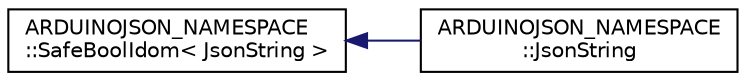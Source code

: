 digraph "Graphical Class Hierarchy"
{
 // LATEX_PDF_SIZE
  edge [fontname="Helvetica",fontsize="10",labelfontname="Helvetica",labelfontsize="10"];
  node [fontname="Helvetica",fontsize="10",shape=record];
  rankdir="LR";
  Node0 [label="ARDUINOJSON_NAMESPACE\l::SafeBoolIdom\< JsonString \>",height=0.2,width=0.4,color="black", fillcolor="white", style="filled",URL="$classARDUINOJSON__NAMESPACE_1_1SafeBoolIdom.html",tooltip=" "];
  Node0 -> Node1 [dir="back",color="midnightblue",fontsize="10",style="solid",fontname="Helvetica"];
  Node1 [label="ARDUINOJSON_NAMESPACE\l::JsonString",height=0.2,width=0.4,color="black", fillcolor="white", style="filled",URL="$classARDUINOJSON__NAMESPACE_1_1JsonString.html",tooltip=" "];
}

